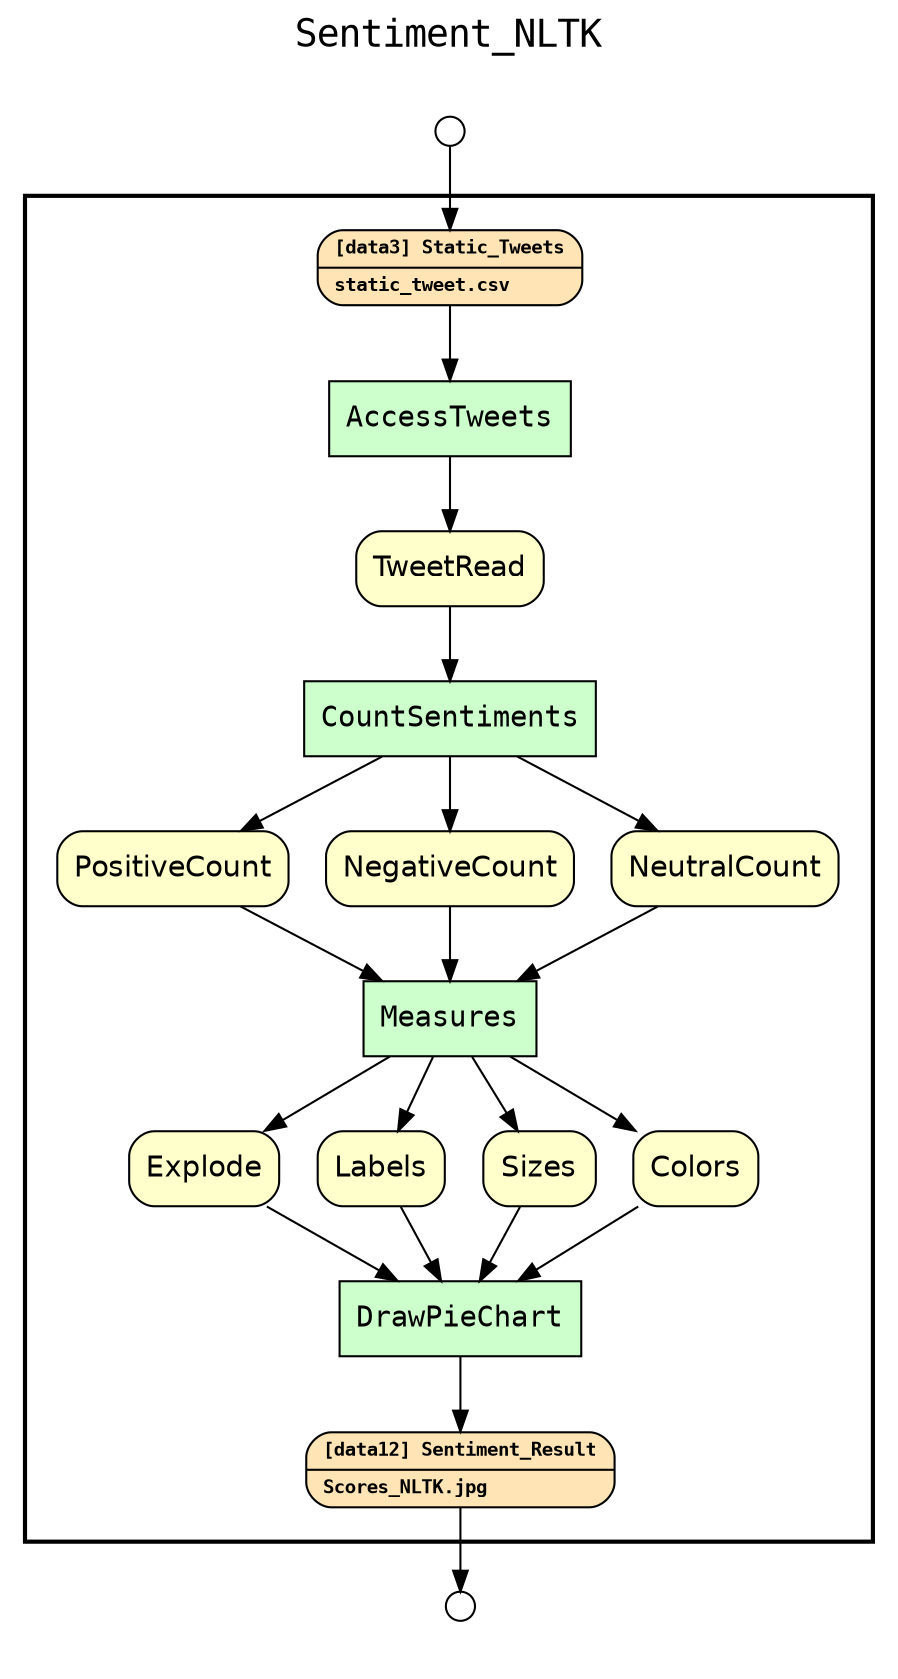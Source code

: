 
digraph yw_data_view {
rankdir=TB
fontname=Courier; fontsize=18; labelloc=t
label="Sentiment_NLTK"
subgraph cluster_workflow { label=""; color=black; penwidth=2
subgraph cluster_workflow_inner { label=""; color=white
node[shape=box style="filled" fillcolor="#CCFFCC" peripheries=1 fontname=Courier]
Measures
CountSentiments
AccessTweets
DrawPieChart
node[shape=box style="filled" fillcolor="#CCFFCC" peripheries=1 fontname=Courier]
node[shape=box style="rounded,filled" fillcolor="#FFFFCC" peripheries=1 fontname=Helvetica]
TweetRead
PositiveCount
NegativeCount
NeutralCount
Explode
Labels
Sizes
Colors
node[shape=box style="rounded,filled" fillcolor="#FFE4B5" peripheries=1 fontname="Courier-Bold" fontsize=9]
Static_Tweets[shape=record rankdir=LR label="{<f0> [data3] Static_Tweets |<f1>static_tweet.csv\l}"]
node[shape=box style="rounded,filled" fillcolor="#FFE4B5" peripheries=1 fontname="Courier-Bold" fontsize=9]
Sentiment_Result[shape=record rankdir=LR label="{<f0> [data12] Sentiment_Result |<f1>Scores_NLTK.jpg\l}"]
node[shape=box style="rounded,filled" fillcolor="#FFFFFF" peripheries=1 fontname=Helvetica]
}}
subgraph cluster_inflows { label=""; color=white; penwidth=2
subgraph cluster_inflows_inner { label=""; color=white
node[shape=circle fillcolor="#FFFFFF" peripheries=1 width=0.2]
Static_Tweets_inflow [label=""]
}}
subgraph cluster_outflows { label=""; color=white; penwidth=2
subgraph cluster_outflows_inner { label=""; color=white
node[shape=circle fillcolor="#FFFFFF" peripheries=1 width=0.2]
Sentiment_Result_outflow [label=""]
}}
Static_Tweets -> AccessTweets
NegativeCount -> Measures
Sizes -> DrawPieChart
NeutralCount -> Measures
Colors -> DrawPieChart
TweetRead -> CountSentiments
Explode -> DrawPieChart
PositiveCount -> Measures
Labels -> DrawPieChart
AccessTweets -> TweetRead
CountSentiments -> PositiveCount
CountSentiments -> NegativeCount
CountSentiments -> NeutralCount
Measures -> Explode
Measures -> Labels
Measures -> Sizes
Measures -> Colors
DrawPieChart -> Sentiment_Result
Static_Tweets_inflow -> Static_Tweets
Sentiment_Result -> Sentiment_Result_outflow
}

